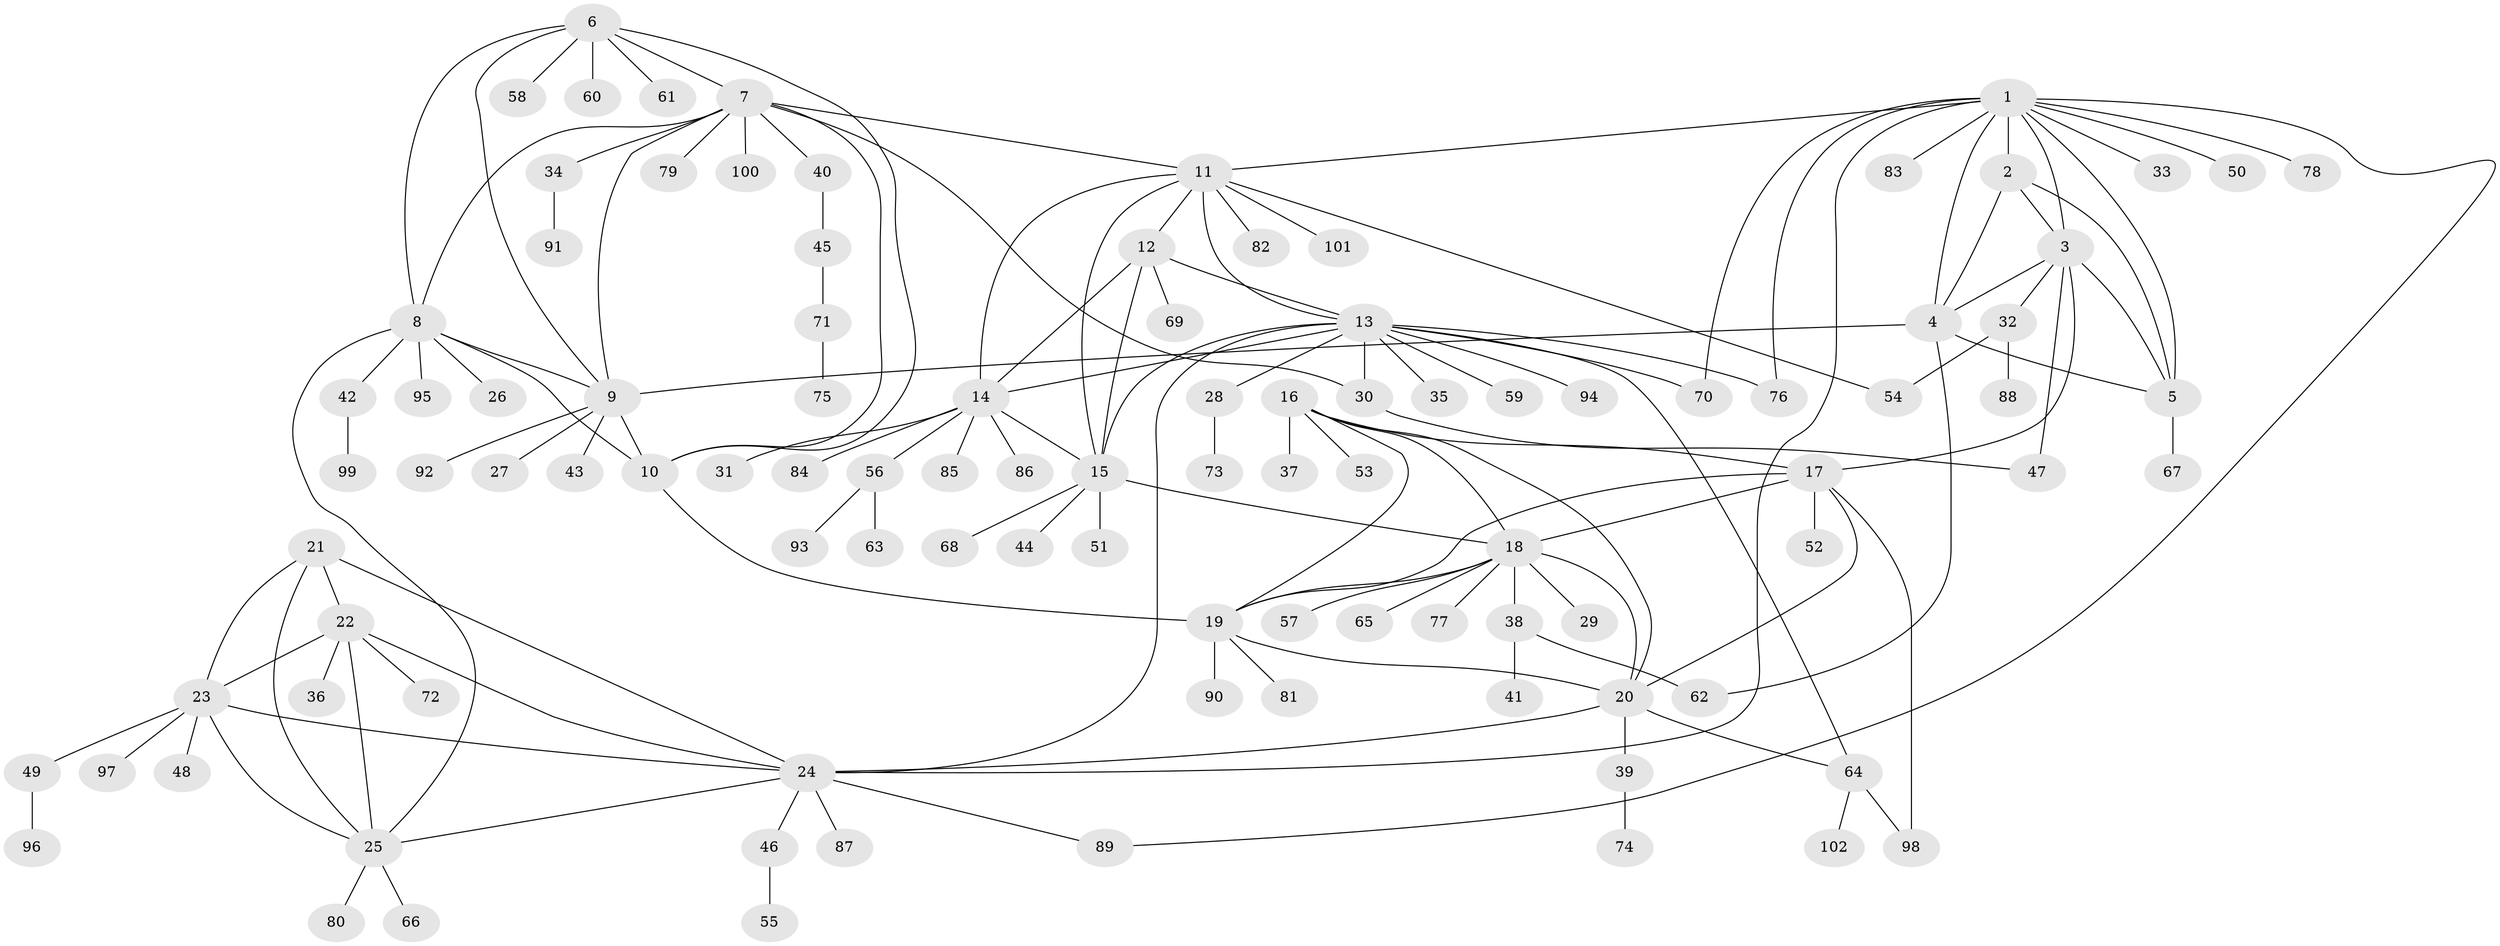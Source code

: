 // Generated by graph-tools (version 1.1) at 2025/26/03/09/25 03:26:40]
// undirected, 102 vertices, 146 edges
graph export_dot {
graph [start="1"]
  node [color=gray90,style=filled];
  1;
  2;
  3;
  4;
  5;
  6;
  7;
  8;
  9;
  10;
  11;
  12;
  13;
  14;
  15;
  16;
  17;
  18;
  19;
  20;
  21;
  22;
  23;
  24;
  25;
  26;
  27;
  28;
  29;
  30;
  31;
  32;
  33;
  34;
  35;
  36;
  37;
  38;
  39;
  40;
  41;
  42;
  43;
  44;
  45;
  46;
  47;
  48;
  49;
  50;
  51;
  52;
  53;
  54;
  55;
  56;
  57;
  58;
  59;
  60;
  61;
  62;
  63;
  64;
  65;
  66;
  67;
  68;
  69;
  70;
  71;
  72;
  73;
  74;
  75;
  76;
  77;
  78;
  79;
  80;
  81;
  82;
  83;
  84;
  85;
  86;
  87;
  88;
  89;
  90;
  91;
  92;
  93;
  94;
  95;
  96;
  97;
  98;
  99;
  100;
  101;
  102;
  1 -- 2;
  1 -- 3;
  1 -- 4;
  1 -- 5;
  1 -- 11;
  1 -- 24;
  1 -- 33;
  1 -- 50;
  1 -- 70;
  1 -- 76;
  1 -- 78;
  1 -- 83;
  1 -- 89;
  2 -- 3;
  2 -- 4;
  2 -- 5;
  3 -- 4;
  3 -- 5;
  3 -- 17;
  3 -- 32;
  3 -- 47;
  4 -- 5;
  4 -- 9;
  4 -- 62;
  5 -- 67;
  6 -- 7;
  6 -- 8;
  6 -- 9;
  6 -- 10;
  6 -- 58;
  6 -- 60;
  6 -- 61;
  7 -- 8;
  7 -- 9;
  7 -- 10;
  7 -- 11;
  7 -- 30;
  7 -- 34;
  7 -- 40;
  7 -- 79;
  7 -- 100;
  8 -- 9;
  8 -- 10;
  8 -- 25;
  8 -- 26;
  8 -- 42;
  8 -- 95;
  9 -- 10;
  9 -- 27;
  9 -- 43;
  9 -- 92;
  10 -- 19;
  11 -- 12;
  11 -- 13;
  11 -- 14;
  11 -- 15;
  11 -- 54;
  11 -- 82;
  11 -- 101;
  12 -- 13;
  12 -- 14;
  12 -- 15;
  12 -- 69;
  13 -- 14;
  13 -- 15;
  13 -- 24;
  13 -- 28;
  13 -- 30;
  13 -- 35;
  13 -- 59;
  13 -- 64;
  13 -- 70;
  13 -- 76;
  13 -- 94;
  14 -- 15;
  14 -- 31;
  14 -- 56;
  14 -- 84;
  14 -- 85;
  14 -- 86;
  15 -- 18;
  15 -- 44;
  15 -- 51;
  15 -- 68;
  16 -- 17;
  16 -- 18;
  16 -- 19;
  16 -- 20;
  16 -- 37;
  16 -- 53;
  17 -- 18;
  17 -- 19;
  17 -- 20;
  17 -- 52;
  17 -- 98;
  18 -- 19;
  18 -- 20;
  18 -- 29;
  18 -- 38;
  18 -- 57;
  18 -- 65;
  18 -- 77;
  19 -- 20;
  19 -- 81;
  19 -- 90;
  20 -- 24;
  20 -- 39;
  20 -- 64;
  21 -- 22;
  21 -- 23;
  21 -- 24;
  21 -- 25;
  22 -- 23;
  22 -- 24;
  22 -- 25;
  22 -- 36;
  22 -- 72;
  23 -- 24;
  23 -- 25;
  23 -- 48;
  23 -- 49;
  23 -- 97;
  24 -- 25;
  24 -- 46;
  24 -- 87;
  24 -- 89;
  25 -- 66;
  25 -- 80;
  28 -- 73;
  30 -- 47;
  32 -- 54;
  32 -- 88;
  34 -- 91;
  38 -- 41;
  38 -- 62;
  39 -- 74;
  40 -- 45;
  42 -- 99;
  45 -- 71;
  46 -- 55;
  49 -- 96;
  56 -- 63;
  56 -- 93;
  64 -- 98;
  64 -- 102;
  71 -- 75;
}
